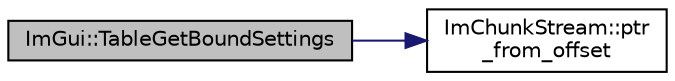 digraph "ImGui::TableGetBoundSettings"
{
 // LATEX_PDF_SIZE
  edge [fontname="Helvetica",fontsize="10",labelfontname="Helvetica",labelfontsize="10"];
  node [fontname="Helvetica",fontsize="10",shape=record];
  rankdir="LR";
  Node1 [label="ImGui::TableGetBoundSettings",height=0.2,width=0.4,color="black", fillcolor="grey75", style="filled", fontcolor="black",tooltip=" "];
  Node1 -> Node2 [color="midnightblue",fontsize="10",style="solid"];
  Node2 [label="ImChunkStream::ptr\l_from_offset",height=0.2,width=0.4,color="black", fillcolor="white", style="filled",URL="$struct_im_chunk_stream.html#a88e60ac2db2c90e8bccff3b48a2a03b3",tooltip=" "];
}
